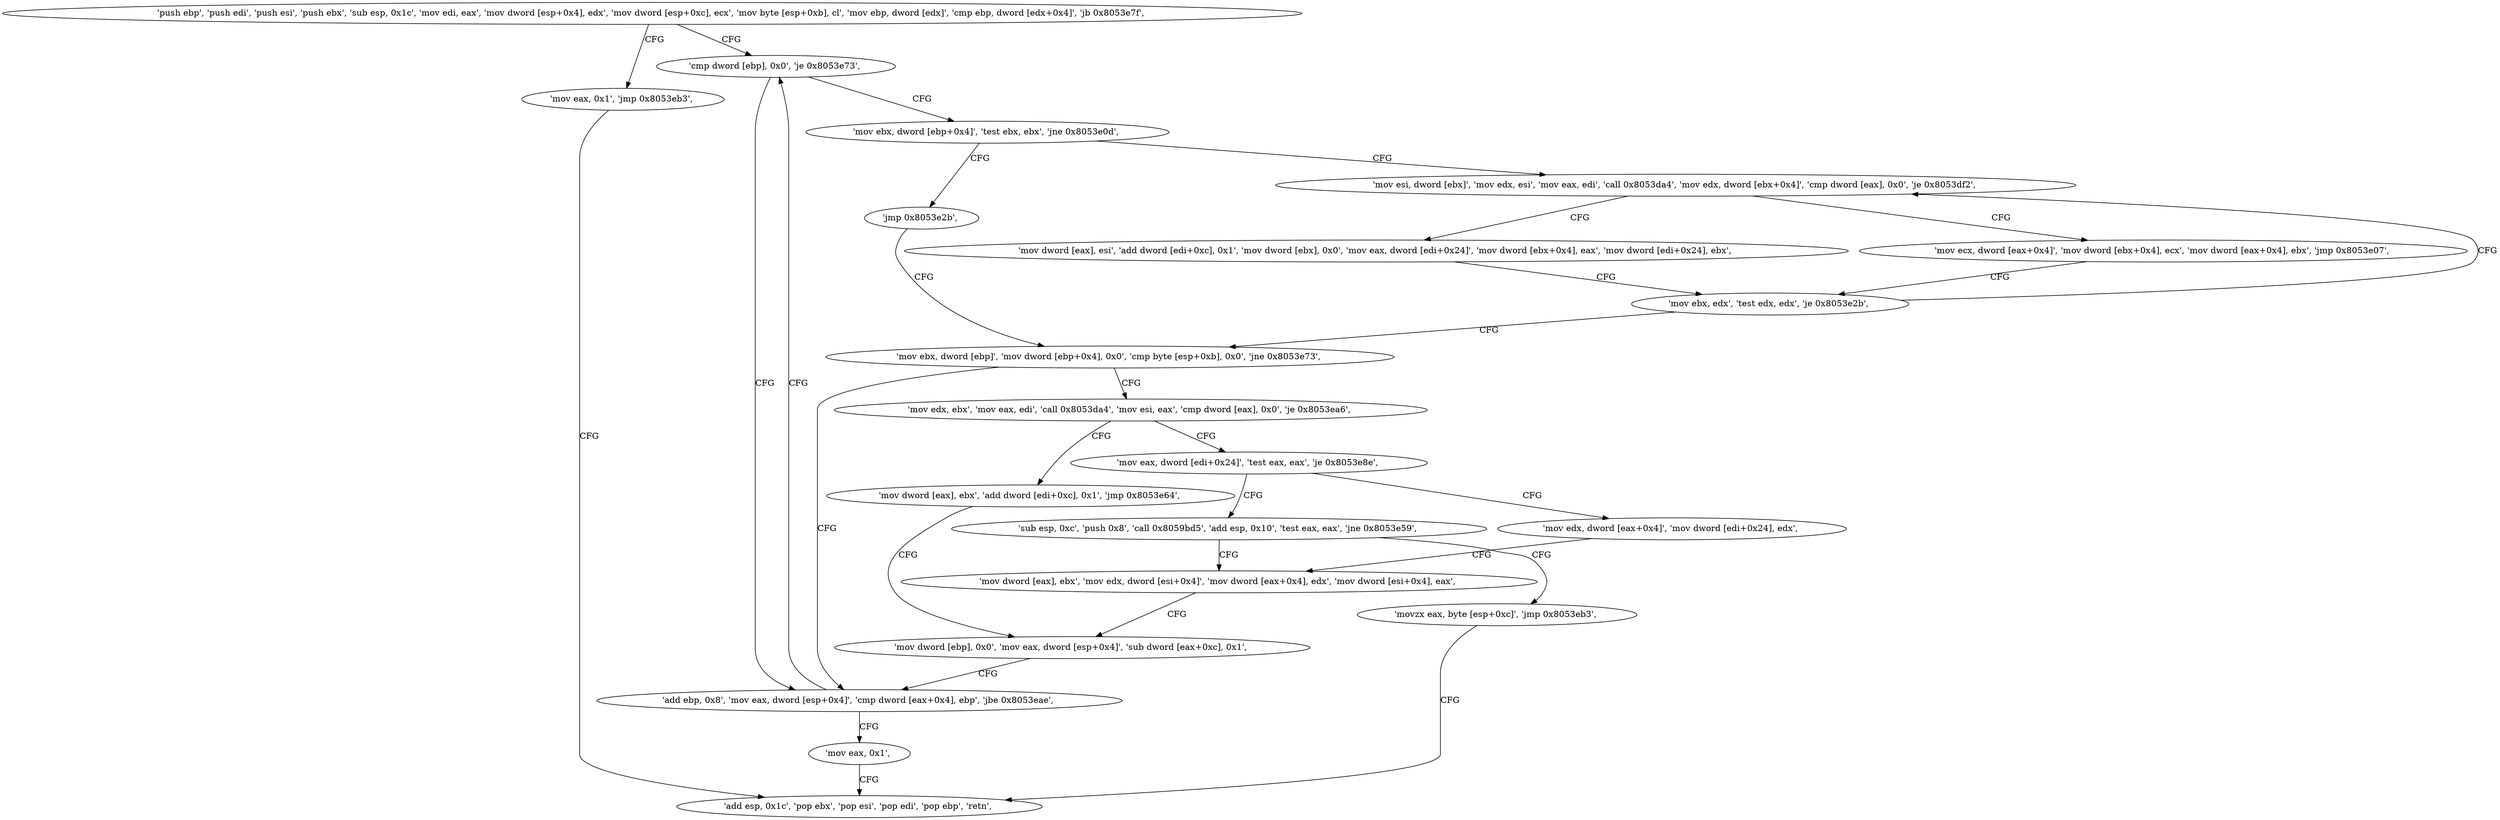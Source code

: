 digraph "func" {
"134561224" [label = "'push ebp', 'push edi', 'push esi', 'push ebx', 'sub esp, 0x1c', 'mov edi, eax', 'mov dword [esp+0x4], edx', 'mov dword [esp+0xc], ecx', 'mov byte [esp+0xb], cl', 'mov ebp, dword [edx]', 'cmp ebp, dword [edx+0x4]', 'jb 0x8053e7f', " ]
"134561407" [label = "'cmp dword [ebp], 0x0', 'je 0x8053e73', " ]
"134561256" [label = "'mov eax, 0x1', 'jmp 0x8053eb3', " ]
"134561395" [label = "'add ebp, 0x8', 'mov eax, dword [esp+0x4]', 'cmp dword [eax+0x4], ebp', 'jbe 0x8053eae', " ]
"134561413" [label = "'mov ebx, dword [ebp+0x4]', 'test ebx, ebx', 'jne 0x8053e0d', " ]
"134561459" [label = "'add esp, 0x1c', 'pop ebx', 'pop esi', 'pop edi', 'pop ebp', 'retn', " ]
"134561454" [label = "'mov eax, 0x1', " ]
"134561293" [label = "'mov esi, dword [ebx]', 'mov edx, esi', 'mov eax, edi', 'call 0x8053da4', 'mov edx, dword [ebx+0x4]', 'cmp dword [eax], 0x0', 'je 0x8053df2', " ]
"134561420" [label = "'jmp 0x8053e2b', " ]
"134561266" [label = "'mov dword [eax], esi', 'add dword [edi+0xc], 0x1', 'mov dword [ebx], 0x0', 'mov eax, dword [edi+0x24]', 'mov dword [ebx+0x4], eax', 'mov dword [edi+0x24], ebx', " ]
"134561312" [label = "'mov ecx, dword [eax+0x4]', 'mov dword [ebx+0x4], ecx', 'mov dword [eax+0x4], ebx', 'jmp 0x8053e07', " ]
"134561323" [label = "'mov ebx, dword [ebp]', 'mov dword [ebp+0x4], 0x0', 'cmp byte [esp+0xb], 0x0', 'jne 0x8053e73', " ]
"134561287" [label = "'mov ebx, edx', 'test edx, edx', 'je 0x8053e2b', " ]
"134561340" [label = "'mov edx, ebx', 'mov eax, edi', 'call 0x8053da4', 'mov esi, eax', 'cmp dword [eax], 0x0', 'je 0x8053ea6', " ]
"134561446" [label = "'mov dword [eax], ebx', 'add dword [edi+0xc], 0x1', 'jmp 0x8053e64', " ]
"134561356" [label = "'mov eax, dword [edi+0x24]', 'test eax, eax', 'je 0x8053e8e', " ]
"134561380" [label = "'mov dword [ebp], 0x0', 'mov eax, dword [esp+0x4]', 'sub dword [eax+0xc], 0x1', " ]
"134561422" [label = "'sub esp, 0xc', 'push 0x8', 'call 0x8059bd5', 'add esp, 0x10', 'test eax, eax', 'jne 0x8053e59', " ]
"134561363" [label = "'mov edx, dword [eax+0x4]', 'mov dword [edi+0x24], edx', " ]
"134561369" [label = "'mov dword [eax], ebx', 'mov edx, dword [esi+0x4]', 'mov dword [eax+0x4], edx', 'mov dword [esi+0x4], eax', " ]
"134561439" [label = "'movzx eax, byte [esp+0xc]', 'jmp 0x8053eb3', " ]
"134561224" -> "134561407" [ label = "CFG" ]
"134561224" -> "134561256" [ label = "CFG" ]
"134561407" -> "134561395" [ label = "CFG" ]
"134561407" -> "134561413" [ label = "CFG" ]
"134561256" -> "134561459" [ label = "CFG" ]
"134561395" -> "134561454" [ label = "CFG" ]
"134561395" -> "134561407" [ label = "CFG" ]
"134561413" -> "134561293" [ label = "CFG" ]
"134561413" -> "134561420" [ label = "CFG" ]
"134561454" -> "134561459" [ label = "CFG" ]
"134561293" -> "134561266" [ label = "CFG" ]
"134561293" -> "134561312" [ label = "CFG" ]
"134561420" -> "134561323" [ label = "CFG" ]
"134561266" -> "134561287" [ label = "CFG" ]
"134561312" -> "134561287" [ label = "CFG" ]
"134561323" -> "134561395" [ label = "CFG" ]
"134561323" -> "134561340" [ label = "CFG" ]
"134561287" -> "134561323" [ label = "CFG" ]
"134561287" -> "134561293" [ label = "CFG" ]
"134561340" -> "134561446" [ label = "CFG" ]
"134561340" -> "134561356" [ label = "CFG" ]
"134561446" -> "134561380" [ label = "CFG" ]
"134561356" -> "134561422" [ label = "CFG" ]
"134561356" -> "134561363" [ label = "CFG" ]
"134561380" -> "134561395" [ label = "CFG" ]
"134561422" -> "134561369" [ label = "CFG" ]
"134561422" -> "134561439" [ label = "CFG" ]
"134561363" -> "134561369" [ label = "CFG" ]
"134561369" -> "134561380" [ label = "CFG" ]
"134561439" -> "134561459" [ label = "CFG" ]
}
